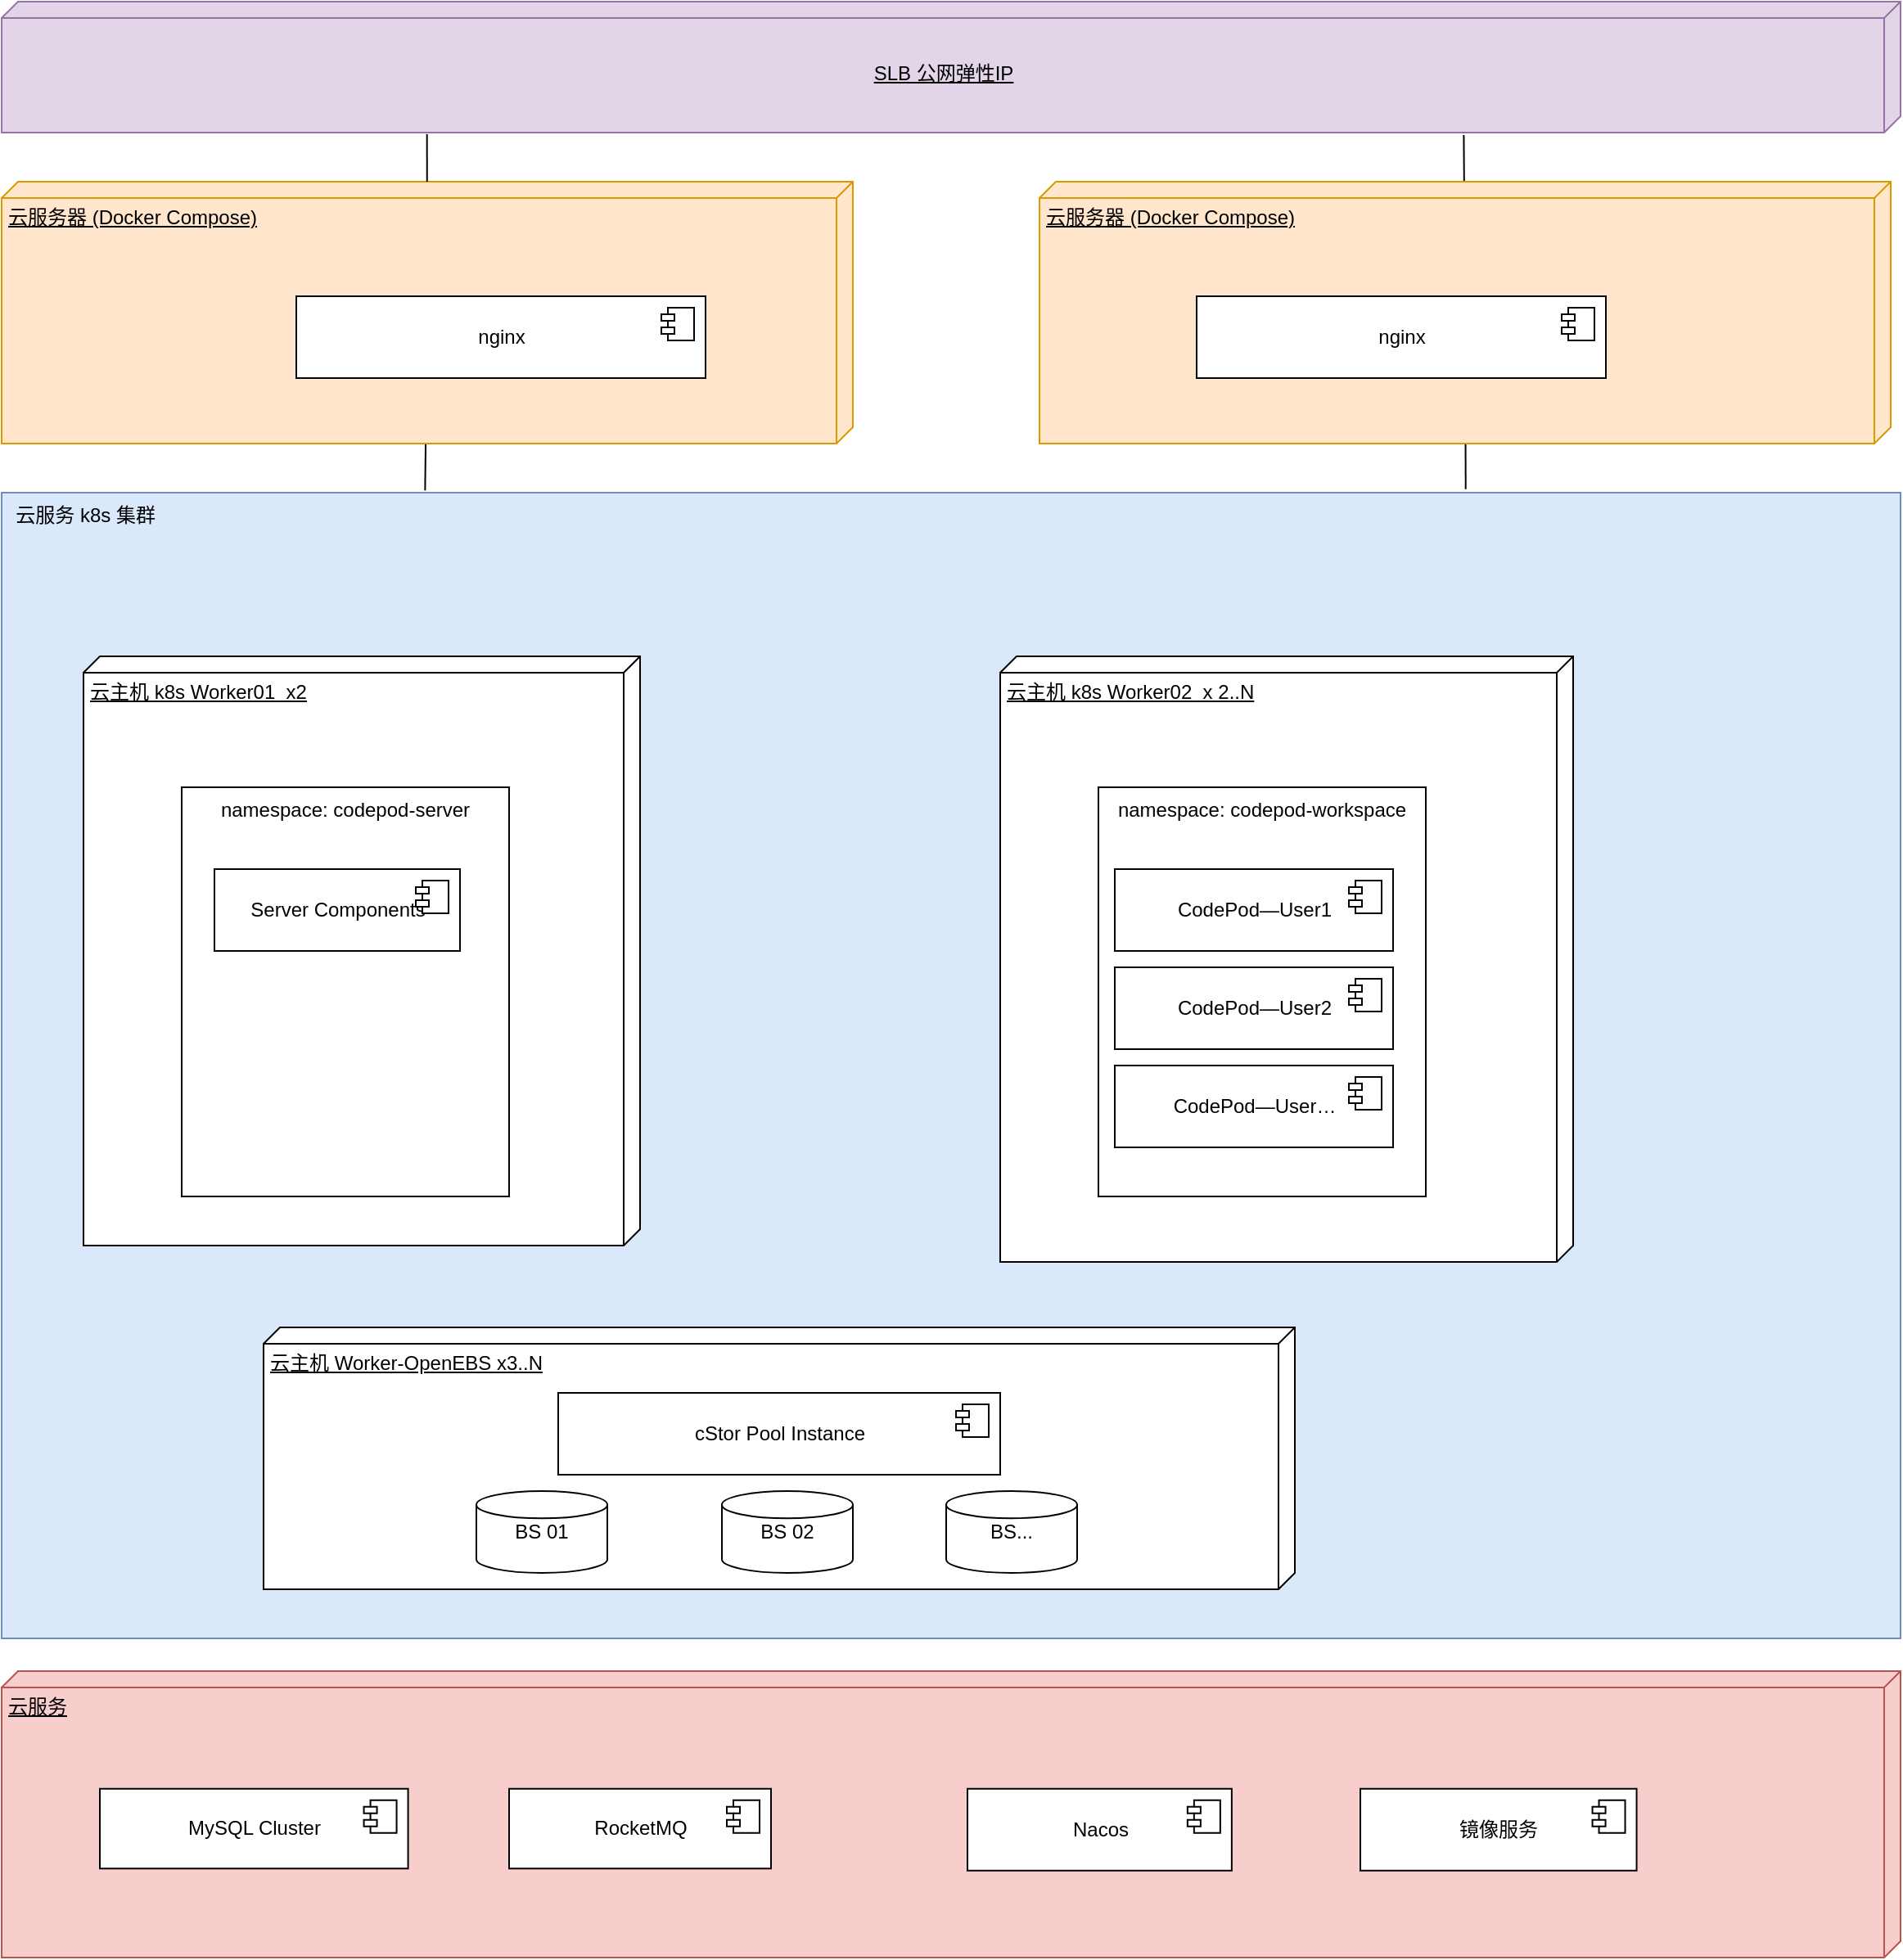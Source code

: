 <mxfile>
    <diagram name="上云环境" id="4wEGkpCf5vSi97ZC_cVU">
        <mxGraphModel dx="1278" dy="811" grid="1" gridSize="10" guides="1" tooltips="1" connect="1" arrows="1" fold="1" page="1" pageScale="1" pageWidth="827" pageHeight="1169" background="#ffffff" math="0" shadow="0">
            <root>
                <mxCell id="hqEQS-_Kgv2o5S0UOQAj-0"/>
                <mxCell id="hqEQS-_Kgv2o5S0UOQAj-1" parent="hqEQS-_Kgv2o5S0UOQAj-0"/>
                <mxCell id="an7b_glUlWhhbubgW0IX-4" style="edgeStyle=none;html=1;endArrow=none;endFill=0;" parent="hqEQS-_Kgv2o5S0UOQAj-1" edge="1">
                    <mxGeometry relative="1" as="geometry">
                        <mxPoint x="790" y="1070" as="sourcePoint"/>
                        <mxPoint x="790" y="1090" as="targetPoint"/>
                    </mxGeometry>
                </mxCell>
                <mxCell id="6lPIFS5kgiezeE-GSuGC-6" value="&amp;nbsp; 云服务 k8s 集群" style="rounded=0;whiteSpace=wrap;html=1;verticalAlign=top;align=left;fillColor=#dae8fc;strokeColor=#6c8ebf;" parent="hqEQS-_Kgv2o5S0UOQAj-1" vertex="1">
                    <mxGeometry x="210" y="390" width="1160" height="700" as="geometry"/>
                </mxCell>
                <mxCell id="an7b_glUlWhhbubgW0IX-2" style="edgeStyle=none;html=1;endArrow=none;endFill=0;entryX=0.223;entryY=-0.002;entryDx=0;entryDy=0;entryPerimeter=0;" parent="hqEQS-_Kgv2o5S0UOQAj-1" source="hqEQS-_Kgv2o5S0UOQAj-24" target="6lPIFS5kgiezeE-GSuGC-6" edge="1">
                    <mxGeometry relative="1" as="geometry"/>
                </mxCell>
                <mxCell id="hqEQS-_Kgv2o5S0UOQAj-24" value="云服务器 (Docker Compose)" style="verticalAlign=top;align=left;spacingTop=8;spacingLeft=2;spacingRight=12;shape=cube;size=10;direction=south;fontStyle=4;html=1;fillColor=#ffe6cc;strokeColor=#d79b00;" parent="hqEQS-_Kgv2o5S0UOQAj-1" vertex="1">
                    <mxGeometry x="210" y="200" width="520" height="160" as="geometry"/>
                </mxCell>
                <mxCell id="hqEQS-_Kgv2o5S0UOQAj-25" value="nginx" style="html=1;dropTarget=0;movable=1;resizable=1;rotatable=1;deletable=1;editable=1;connectable=1;" parent="hqEQS-_Kgv2o5S0UOQAj-1" vertex="1">
                    <mxGeometry x="390" y="270" width="250" height="50" as="geometry"/>
                </mxCell>
                <mxCell id="hqEQS-_Kgv2o5S0UOQAj-26" value="" style="shape=module;jettyWidth=8;jettyHeight=4;" parent="hqEQS-_Kgv2o5S0UOQAj-25" vertex="1">
                    <mxGeometry x="1" width="20" height="20" relative="1" as="geometry">
                        <mxPoint x="-27" y="7" as="offset"/>
                    </mxGeometry>
                </mxCell>
                <mxCell id="an7b_glUlWhhbubgW0IX-0" style="edgeStyle=none;html=1;endArrow=none;endFill=0;exitX=1.013;exitY=0.776;exitDx=0;exitDy=0;exitPerimeter=0;" parent="hqEQS-_Kgv2o5S0UOQAj-1" source="6lPIFS5kgiezeE-GSuGC-9" target="hqEQS-_Kgv2o5S0UOQAj-24" edge="1">
                    <mxGeometry relative="1" as="geometry"/>
                </mxCell>
                <mxCell id="an7b_glUlWhhbubgW0IX-1" style="edgeStyle=none;html=1;endArrow=none;endFill=0;exitX=1.019;exitY=0.23;exitDx=0;exitDy=0;exitPerimeter=0;" parent="hqEQS-_Kgv2o5S0UOQAj-1" source="6lPIFS5kgiezeE-GSuGC-9" target="6lPIFS5kgiezeE-GSuGC-12" edge="1">
                    <mxGeometry relative="1" as="geometry"/>
                </mxCell>
                <mxCell id="6lPIFS5kgiezeE-GSuGC-9" value="SLB 公网弹性IP" style="verticalAlign=middle;align=center;spacingTop=8;spacingLeft=2;spacingRight=12;shape=cube;size=10;direction=south;fontStyle=4;html=1;fillColor=#e1d5e7;strokeColor=#9673a6;" parent="hqEQS-_Kgv2o5S0UOQAj-1" vertex="1">
                    <mxGeometry x="210" y="90" width="1160" height="80" as="geometry"/>
                </mxCell>
                <mxCell id="an7b_glUlWhhbubgW0IX-3" style="edgeStyle=none;html=1;endArrow=none;endFill=0;entryX=0.771;entryY=-0.003;entryDx=0;entryDy=0;entryPerimeter=0;" parent="hqEQS-_Kgv2o5S0UOQAj-1" source="6lPIFS5kgiezeE-GSuGC-12" target="6lPIFS5kgiezeE-GSuGC-6" edge="1">
                    <mxGeometry relative="1" as="geometry"/>
                </mxCell>
                <mxCell id="6lPIFS5kgiezeE-GSuGC-12" value="云服务器 (Docker Compose)" style="verticalAlign=top;align=left;spacingTop=8;spacingLeft=2;spacingRight=12;shape=cube;size=10;direction=south;fontStyle=4;html=1;fillColor=#ffe6cc;strokeColor=#d79b00;" parent="hqEQS-_Kgv2o5S0UOQAj-1" vertex="1">
                    <mxGeometry x="844" y="200" width="520" height="160" as="geometry"/>
                </mxCell>
                <mxCell id="6lPIFS5kgiezeE-GSuGC-13" value="nginx" style="html=1;dropTarget=0;movable=1;resizable=1;rotatable=1;deletable=1;editable=1;connectable=1;" parent="hqEQS-_Kgv2o5S0UOQAj-1" vertex="1">
                    <mxGeometry x="940" y="270" width="250" height="50" as="geometry"/>
                </mxCell>
                <mxCell id="6lPIFS5kgiezeE-GSuGC-14" value="" style="shape=module;jettyWidth=8;jettyHeight=4;" parent="6lPIFS5kgiezeE-GSuGC-13" vertex="1">
                    <mxGeometry x="1" width="20" height="20" relative="1" as="geometry">
                        <mxPoint x="-27" y="7" as="offset"/>
                    </mxGeometry>
                </mxCell>
                <mxCell id="BVfmIiNZW9gHj_DABtv3-0" value="" style="group" parent="hqEQS-_Kgv2o5S0UOQAj-1" vertex="1" connectable="0">
                    <mxGeometry x="210" y="1110" width="1160" height="175" as="geometry"/>
                </mxCell>
                <mxCell id="hqEQS-_Kgv2o5S0UOQAj-29" value="云服务" style="verticalAlign=top;align=left;spacingTop=8;spacingLeft=2;spacingRight=12;shape=cube;size=10;direction=south;fontStyle=4;html=1;container=0;fillColor=#f8cecc;strokeColor=#b85450;" parent="BVfmIiNZW9gHj_DABtv3-0" vertex="1">
                    <mxGeometry width="1160" height="175" as="geometry"/>
                </mxCell>
                <mxCell id="hqEQS-_Kgv2o5S0UOQAj-32" value="RocketMQ" style="html=1;dropTarget=0;movable=1;resizable=1;rotatable=1;deletable=1;editable=1;connectable=1;" parent="BVfmIiNZW9gHj_DABtv3-0" vertex="1">
                    <mxGeometry x="310" y="71.88" width="160" height="48.75" as="geometry"/>
                </mxCell>
                <mxCell id="hqEQS-_Kgv2o5S0UOQAj-33" value="" style="shape=module;jettyWidth=8;jettyHeight=4;" parent="hqEQS-_Kgv2o5S0UOQAj-32" vertex="1">
                    <mxGeometry x="1" width="20" height="20" relative="1" as="geometry">
                        <mxPoint x="-27" y="7" as="offset"/>
                    </mxGeometry>
                </mxCell>
                <mxCell id="6lPIFS5kgiezeE-GSuGC-50" value="Nacos" style="html=1;dropTarget=0;movable=1;resizable=1;rotatable=1;deletable=1;editable=1;connectable=1;" parent="BVfmIiNZW9gHj_DABtv3-0" vertex="1">
                    <mxGeometry x="590.004" y="71.88" width="161.427" height="50" as="geometry"/>
                </mxCell>
                <mxCell id="6lPIFS5kgiezeE-GSuGC-51" value="" style="shape=module;jettyWidth=8;jettyHeight=4;" parent="6lPIFS5kgiezeE-GSuGC-50" vertex="1">
                    <mxGeometry x="1" width="20" height="20" relative="1" as="geometry">
                        <mxPoint x="-27" y="7" as="offset"/>
                    </mxGeometry>
                </mxCell>
                <mxCell id="HLIE1MNWEoVo07OFK5VP-1" value="镜像服务" style="html=1;dropTarget=0;movable=1;resizable=1;rotatable=1;deletable=1;editable=1;connectable=1;" parent="BVfmIiNZW9gHj_DABtv3-0" vertex="1">
                    <mxGeometry x="830.003" y="71.88" width="168.765" height="50" as="geometry"/>
                </mxCell>
                <mxCell id="HLIE1MNWEoVo07OFK5VP-2" value="" style="shape=module;jettyWidth=8;jettyHeight=4;" parent="HLIE1MNWEoVo07OFK5VP-1" vertex="1">
                    <mxGeometry x="1" width="20" height="20" relative="1" as="geometry">
                        <mxPoint x="-27" y="7" as="offset"/>
                    </mxGeometry>
                </mxCell>
                <mxCell id="hqEQS-_Kgv2o5S0UOQAj-30" value="MySQL Cluster" style="html=1;dropTarget=0;movable=1;resizable=1;rotatable=1;deletable=1;editable=1;connectable=1;" parent="BVfmIiNZW9gHj_DABtv3-0" vertex="1">
                    <mxGeometry x="60" y="71.88" width="188.28" height="48.75" as="geometry"/>
                </mxCell>
                <mxCell id="hqEQS-_Kgv2o5S0UOQAj-31" value="" style="shape=module;jettyWidth=8;jettyHeight=4;" parent="hqEQS-_Kgv2o5S0UOQAj-30" vertex="1">
                    <mxGeometry x="1" width="20" height="20" relative="1" as="geometry">
                        <mxPoint x="-27" y="7" as="offset"/>
                    </mxGeometry>
                </mxCell>
                <mxCell id="6lPIFS5kgiezeE-GSuGC-38" value="Server Components" style="html=1;dropTarget=0;movable=1;resizable=1;rotatable=1;deletable=1;editable=1;connectable=1;" parent="hqEQS-_Kgv2o5S0UOQAj-1" vertex="1">
                    <mxGeometry x="867" y="600" width="150" height="50" as="geometry"/>
                </mxCell>
                <mxCell id="6lPIFS5kgiezeE-GSuGC-39" value="" style="shape=module;jettyWidth=8;jettyHeight=4;" parent="6lPIFS5kgiezeE-GSuGC-38" vertex="1">
                    <mxGeometry x="1" width="20" height="20" relative="1" as="geometry">
                        <mxPoint x="-27" y="7" as="offset"/>
                    </mxGeometry>
                </mxCell>
                <mxCell id="hqEQS-_Kgv2o5S0UOQAj-3" value="云主机 k8s Worker01&amp;nbsp; x2" style="verticalAlign=top;align=left;spacingTop=8;spacingLeft=2;spacingRight=12;shape=cube;size=10;direction=south;fontStyle=4;html=1;" parent="hqEQS-_Kgv2o5S0UOQAj-1" vertex="1">
                    <mxGeometry x="260" y="490" width="340" height="360" as="geometry"/>
                </mxCell>
                <mxCell id="6lPIFS5kgiezeE-GSuGC-8" value="" style="group" parent="hqEQS-_Kgv2o5S0UOQAj-1" vertex="1" connectable="0">
                    <mxGeometry x="320" y="570" width="200" height="250" as="geometry"/>
                </mxCell>
                <mxCell id="hqEQS-_Kgv2o5S0UOQAj-4" value="namespace: codepod-server" style="rounded=0;whiteSpace=wrap;html=1;verticalAlign=top;" parent="6lPIFS5kgiezeE-GSuGC-8" vertex="1">
                    <mxGeometry width="200" height="250" as="geometry"/>
                </mxCell>
                <mxCell id="hqEQS-_Kgv2o5S0UOQAj-5" value="Server Components" style="html=1;dropTarget=0;movable=1;resizable=1;rotatable=1;deletable=1;editable=1;connectable=1;" parent="6lPIFS5kgiezeE-GSuGC-8" vertex="1">
                    <mxGeometry x="20" y="50" width="150" height="50" as="geometry"/>
                </mxCell>
                <mxCell id="hqEQS-_Kgv2o5S0UOQAj-6" value="" style="shape=module;jettyWidth=8;jettyHeight=4;" parent="hqEQS-_Kgv2o5S0UOQAj-5" vertex="1">
                    <mxGeometry x="1" width="20" height="20" relative="1" as="geometry">
                        <mxPoint x="-27" y="7" as="offset"/>
                    </mxGeometry>
                </mxCell>
                <mxCell id="ci92_qsQ4H4lK6KoNdcZ-2" value="云主机 k8s Worker02&amp;nbsp; x 2..N" style="verticalAlign=top;align=left;spacingTop=8;spacingLeft=2;spacingRight=12;shape=cube;size=10;direction=south;fontStyle=4;html=1;" vertex="1" parent="hqEQS-_Kgv2o5S0UOQAj-1">
                    <mxGeometry x="820" y="490" width="350" height="370" as="geometry"/>
                </mxCell>
                <mxCell id="ci92_qsQ4H4lK6KoNdcZ-7" value="" style="group" vertex="1" connectable="0" parent="hqEQS-_Kgv2o5S0UOQAj-1">
                    <mxGeometry x="880" y="570" width="200" height="250" as="geometry"/>
                </mxCell>
                <mxCell id="ci92_qsQ4H4lK6KoNdcZ-8" value="namespace: codepod-workspace" style="rounded=0;whiteSpace=wrap;html=1;verticalAlign=top;" vertex="1" parent="ci92_qsQ4H4lK6KoNdcZ-7">
                    <mxGeometry width="200" height="250" as="geometry"/>
                </mxCell>
                <mxCell id="ci92_qsQ4H4lK6KoNdcZ-9" value="CodePod—User1" style="html=1;dropTarget=0;movable=1;resizable=1;rotatable=1;deletable=1;editable=1;connectable=1;" vertex="1" parent="ci92_qsQ4H4lK6KoNdcZ-7">
                    <mxGeometry x="10" y="50" width="170" height="50" as="geometry"/>
                </mxCell>
                <mxCell id="ci92_qsQ4H4lK6KoNdcZ-10" value="" style="shape=module;jettyWidth=8;jettyHeight=4;" vertex="1" parent="ci92_qsQ4H4lK6KoNdcZ-9">
                    <mxGeometry x="1" width="20" height="20" relative="1" as="geometry">
                        <mxPoint x="-27" y="7" as="offset"/>
                    </mxGeometry>
                </mxCell>
                <mxCell id="ci92_qsQ4H4lK6KoNdcZ-11" value="CodePod—User2" style="html=1;dropTarget=0;movable=1;resizable=1;rotatable=1;deletable=1;editable=1;connectable=1;" vertex="1" parent="ci92_qsQ4H4lK6KoNdcZ-7">
                    <mxGeometry x="10" y="110" width="170" height="50" as="geometry"/>
                </mxCell>
                <mxCell id="ci92_qsQ4H4lK6KoNdcZ-12" value="" style="shape=module;jettyWidth=8;jettyHeight=4;" vertex="1" parent="ci92_qsQ4H4lK6KoNdcZ-11">
                    <mxGeometry x="1" width="20" height="20" relative="1" as="geometry">
                        <mxPoint x="-27" y="7" as="offset"/>
                    </mxGeometry>
                </mxCell>
                <mxCell id="ci92_qsQ4H4lK6KoNdcZ-13" value="CodePod—User…" style="html=1;dropTarget=0;movable=1;resizable=1;rotatable=1;deletable=1;editable=1;connectable=1;" vertex="1" parent="ci92_qsQ4H4lK6KoNdcZ-7">
                    <mxGeometry x="10" y="170" width="170" height="50" as="geometry"/>
                </mxCell>
                <mxCell id="ci92_qsQ4H4lK6KoNdcZ-14" value="" style="shape=module;jettyWidth=8;jettyHeight=4;" vertex="1" parent="ci92_qsQ4H4lK6KoNdcZ-13">
                    <mxGeometry x="1" width="20" height="20" relative="1" as="geometry">
                        <mxPoint x="-27" y="7" as="offset"/>
                    </mxGeometry>
                </mxCell>
                <mxCell id="ci92_qsQ4H4lK6KoNdcZ-17" value="云主机 Worker-OpenEBS x3..N" style="verticalAlign=top;align=left;spacingTop=8;spacingLeft=2;spacingRight=12;shape=cube;size=10;direction=south;fontStyle=4;html=1;" vertex="1" parent="hqEQS-_Kgv2o5S0UOQAj-1">
                    <mxGeometry x="370" y="900" width="630" height="160" as="geometry"/>
                </mxCell>
                <mxCell id="ci92_qsQ4H4lK6KoNdcZ-20" value="cStor Pool Instance" style="html=1;dropTarget=0;" vertex="1" parent="hqEQS-_Kgv2o5S0UOQAj-1">
                    <mxGeometry x="550" y="940" width="270" height="50" as="geometry"/>
                </mxCell>
                <mxCell id="ci92_qsQ4H4lK6KoNdcZ-21" value="" style="shape=module;jettyWidth=8;jettyHeight=4;" vertex="1" parent="ci92_qsQ4H4lK6KoNdcZ-20">
                    <mxGeometry x="1" width="20" height="20" relative="1" as="geometry">
                        <mxPoint x="-27" y="7" as="offset"/>
                    </mxGeometry>
                </mxCell>
                <mxCell id="ci92_qsQ4H4lK6KoNdcZ-31" value="BS 01" style="strokeWidth=1;html=1;shape=mxgraph.flowchart.database;whiteSpace=wrap;verticalAlign=middle;" vertex="1" parent="hqEQS-_Kgv2o5S0UOQAj-1">
                    <mxGeometry x="500" y="1000" width="80" height="50" as="geometry"/>
                </mxCell>
                <mxCell id="i6OJAfJe5K7VcDxbokq9-0" value="BS 02" style="strokeWidth=1;html=1;shape=mxgraph.flowchart.database;whiteSpace=wrap;verticalAlign=middle;" vertex="1" parent="hqEQS-_Kgv2o5S0UOQAj-1">
                    <mxGeometry x="650" y="1000" width="80" height="50" as="geometry"/>
                </mxCell>
                <mxCell id="i6OJAfJe5K7VcDxbokq9-1" value="BS..." style="strokeWidth=1;html=1;shape=mxgraph.flowchart.database;whiteSpace=wrap;verticalAlign=middle;" vertex="1" parent="hqEQS-_Kgv2o5S0UOQAj-1">
                    <mxGeometry x="787" y="1000" width="80" height="50" as="geometry"/>
                </mxCell>
            </root>
        </mxGraphModel>
    </diagram>
    <diagram id="rctp01AAbrQpIfx5ytfz" name="私有化环境">
        <mxGraphModel dx="1551" dy="984" grid="1" gridSize="10" guides="1" tooltips="1" connect="1" arrows="1" fold="1" page="1" pageScale="1" pageWidth="827" pageHeight="1169" background="#ffffff" math="0" shadow="0">
            <root>
                <mxCell id="0"/>
                <mxCell id="1" parent="0"/>
                <mxCell id="EFqK1OsE1tqi-KJnkShq-35" value="K8S 集群" style="rounded=0;whiteSpace=wrap;html=1;verticalAlign=top;align=left;fontSize=15;fillColor=#dae8fc;strokeColor=#6c8ebf;dashed=1;" parent="1" vertex="1">
                    <mxGeometry x="180" y="480" width="1280" height="650" as="geometry"/>
                </mxCell>
                <mxCell id="EFqK1OsE1tqi-KJnkShq-27" style="edgeStyle=none;html=1;fontColor=none;endArrow=none;endFill=0;" parent="1" source="vAbi1HSufWRckFC2J_ei-5" target="vAbi1HSufWRckFC2J_ei-6" edge="1">
                    <mxGeometry relative="1" as="geometry"/>
                </mxCell>
                <mxCell id="vAbi1HSufWRckFC2J_ei-5" value="企业网设备（内网DNS）" style="verticalAlign=middle;align=center;spacingTop=8;spacingLeft=2;spacingRight=12;shape=cube;size=10;direction=south;fontStyle=4;html=1;fillColor=#e1d5e7;strokeColor=#9673a6;" parent="1" vertex="1">
                    <mxGeometry x="492.5" y="110" width="485" height="80" as="geometry"/>
                </mxCell>
                <mxCell id="EFqK1OsE1tqi-KJnkShq-18" style="edgeStyle=none;html=1;fontColor=none;endArrow=none;endFill=0;" parent="1" source="vAbi1HSufWRckFC2J_ei-6" target="vAbi1HSufWRckFC2J_ei-9" edge="1">
                    <mxGeometry relative="1" as="geometry"/>
                </mxCell>
                <mxCell id="vAbi1HSufWRckFC2J_ei-82" value="" style="group" parent="1" vertex="1" connectable="0">
                    <mxGeometry x="1130" y="240" width="290" height="190" as="geometry"/>
                </mxCell>
                <mxCell id="vAbi1HSufWRckFC2J_ei-54" value="虚拟机&amp;nbsp; x3" style="verticalAlign=top;align=left;spacingTop=8;spacingLeft=2;spacingRight=12;shape=cube;size=10;direction=south;fontStyle=4;html=1;container=0;" parent="vAbi1HSufWRckFC2J_ei-82" vertex="1">
                    <mxGeometry width="290.0" height="190.0" as="geometry"/>
                </mxCell>
                <mxCell id="vAbi1HSufWRckFC2J_ei-26" value="Nacos" style="html=1;dropTarget=0;movable=1;resizable=1;rotatable=1;deletable=1;editable=1;connectable=1;" parent="vAbi1HSufWRckFC2J_ei-82" vertex="1">
                    <mxGeometry x="21.481" y="65.143" width="96.667" height="43.429" as="geometry"/>
                </mxCell>
                <mxCell id="vAbi1HSufWRckFC2J_ei-27" value="" style="shape=module;jettyWidth=8;jettyHeight=4;" parent="vAbi1HSufWRckFC2J_ei-26" vertex="1">
                    <mxGeometry x="1" width="20" height="20" relative="1" as="geometry">
                        <mxPoint x="-27" y="7" as="offset"/>
                    </mxGeometry>
                </mxCell>
                <mxCell id="vAbi1HSufWRckFC2J_ei-55" value="Nacos" style="html=1;dropTarget=0;movable=1;resizable=1;rotatable=1;deletable=1;editable=1;connectable=1;" parent="vAbi1HSufWRckFC2J_ei-82" vertex="1">
                    <mxGeometry x="161.111" y="65.143" width="96.667" height="43.429" as="geometry"/>
                </mxCell>
                <mxCell id="vAbi1HSufWRckFC2J_ei-56" value="" style="shape=module;jettyWidth=8;jettyHeight=4;" parent="vAbi1HSufWRckFC2J_ei-55" vertex="1">
                    <mxGeometry x="1" width="20" height="20" relative="1" as="geometry">
                        <mxPoint x="-27" y="7" as="offset"/>
                    </mxGeometry>
                </mxCell>
                <mxCell id="vAbi1HSufWRckFC2J_ei-61" style="edgeStyle=none;html=1;endArrow=none;endFill=0;" parent="vAbi1HSufWRckFC2J_ei-82" source="vAbi1HSufWRckFC2J_ei-26" target="vAbi1HSufWRckFC2J_ei-55" edge="1">
                    <mxGeometry relative="1" as="geometry"/>
                </mxCell>
                <mxCell id="vAbi1HSufWRckFC2J_ei-57" value="Nacos" style="html=1;dropTarget=0;movable=1;resizable=1;rotatable=1;deletable=1;editable=1;connectable=1;" parent="vAbi1HSufWRckFC2J_ei-82" vertex="1">
                    <mxGeometry x="85.926" y="132.327" width="96.667" height="41.387" as="geometry"/>
                </mxCell>
                <mxCell id="vAbi1HSufWRckFC2J_ei-58" value="" style="shape=module;jettyWidth=8;jettyHeight=4;" parent="vAbi1HSufWRckFC2J_ei-57" vertex="1">
                    <mxGeometry x="1" width="20" height="20" relative="1" as="geometry">
                        <mxPoint x="-27" y="7" as="offset"/>
                    </mxGeometry>
                </mxCell>
                <mxCell id="vAbi1HSufWRckFC2J_ei-59" style="edgeStyle=none;html=1;endArrow=none;endFill=0;" parent="vAbi1HSufWRckFC2J_ei-82" source="vAbi1HSufWRckFC2J_ei-26" target="vAbi1HSufWRckFC2J_ei-57" edge="1">
                    <mxGeometry relative="1" as="geometry"/>
                </mxCell>
                <mxCell id="vAbi1HSufWRckFC2J_ei-60" style="edgeStyle=none;html=1;endArrow=none;endFill=0;" parent="vAbi1HSufWRckFC2J_ei-82" source="vAbi1HSufWRckFC2J_ei-55" target="vAbi1HSufWRckFC2J_ei-57" edge="1">
                    <mxGeometry relative="1" as="geometry"/>
                </mxCell>
                <mxCell id="EFqK1OsE1tqi-KJnkShq-39" value="keepalived" style="html=1;dropTarget=0;movable=1;resizable=1;rotatable=1;deletable=1;editable=1;connectable=1;" parent="vAbi1HSufWRckFC2J_ei-82" vertex="1">
                    <mxGeometry x="85.926" y="21.714" width="128.889" height="32.571" as="geometry"/>
                </mxCell>
                <mxCell id="EFqK1OsE1tqi-KJnkShq-40" value="" style="shape=module;jettyWidth=8;jettyHeight=4;" parent="EFqK1OsE1tqi-KJnkShq-39" vertex="1">
                    <mxGeometry x="1" width="20" height="20" relative="1" as="geometry">
                        <mxPoint x="-27" y="7" as="offset"/>
                    </mxGeometry>
                </mxCell>
                <mxCell id="vAbi1HSufWRckFC2J_ei-83" value="" style="group" parent="1" vertex="1" connectable="0">
                    <mxGeometry x="1080" y="1190" width="270" height="175" as="geometry"/>
                </mxCell>
                <mxCell id="vAbi1HSufWRckFC2J_ei-49" value="虚拟机&amp;nbsp; x2" style="verticalAlign=top;align=left;spacingTop=8;spacingLeft=2;spacingRight=12;shape=cube;size=10;direction=south;fontStyle=4;html=1;container=0;" parent="vAbi1HSufWRckFC2J_ei-83" vertex="1">
                    <mxGeometry width="270" height="175" as="geometry"/>
                </mxCell>
                <mxCell id="vAbi1HSufWRckFC2J_ei-24" value="RocketMQ NameSvr" style="html=1;dropTarget=0;movable=1;resizable=1;rotatable=1;deletable=1;editable=1;connectable=1;" parent="vAbi1HSufWRckFC2J_ei-83" vertex="1">
                    <mxGeometry x="40" y="50" width="180" height="38.12" as="geometry"/>
                </mxCell>
                <mxCell id="vAbi1HSufWRckFC2J_ei-25" value="" style="shape=module;jettyWidth=8;jettyHeight=4;" parent="vAbi1HSufWRckFC2J_ei-24" vertex="1">
                    <mxGeometry x="1" width="20" height="20" relative="1" as="geometry">
                        <mxPoint x="-27" y="7" as="offset"/>
                    </mxGeometry>
                </mxCell>
                <mxCell id="vAbi1HSufWRckFC2J_ei-50" value="RocketMQ Broker" style="html=1;dropTarget=0;movable=1;resizable=1;rotatable=1;deletable=1;editable=1;connectable=1;" parent="vAbi1HSufWRckFC2J_ei-83" vertex="1">
                    <mxGeometry x="40" y="100" width="180" height="38.12" as="geometry"/>
                </mxCell>
                <mxCell id="vAbi1HSufWRckFC2J_ei-51" value="" style="shape=module;jettyWidth=8;jettyHeight=4;" parent="vAbi1HSufWRckFC2J_ei-50" vertex="1">
                    <mxGeometry x="1" width="20" height="20" relative="1" as="geometry">
                        <mxPoint x="-27" y="7" as="offset"/>
                    </mxGeometry>
                </mxCell>
                <mxCell id="vAbi1HSufWRckFC2J_ei-53" value="2m2s" style="text;html=1;align=center;verticalAlign=middle;resizable=0;points=[];autosize=1;strokeColor=none;fillColor=none;" parent="vAbi1HSufWRckFC2J_ei-83" vertex="1">
                    <mxGeometry x="100" y="145" width="50" height="30" as="geometry"/>
                </mxCell>
                <mxCell id="EFqK1OsE1tqi-KJnkShq-11" value="" style="group" parent="1" vertex="1" connectable="0">
                    <mxGeometry x="605" y="510" width="270" height="340" as="geometry"/>
                </mxCell>
                <mxCell id="vAbi1HSufWRckFC2J_ei-33" value="虚拟机 Worker x N" style="verticalAlign=top;align=left;spacingTop=8;spacingLeft=2;spacingRight=12;shape=cube;size=10;direction=south;fontStyle=4;html=1;" parent="EFqK1OsE1tqi-KJnkShq-11" vertex="1">
                    <mxGeometry width="270" height="340" as="geometry"/>
                </mxCell>
                <mxCell id="vAbi1HSufWRckFC2J_ei-38" value="" style="group" parent="EFqK1OsE1tqi-KJnkShq-11" vertex="1" connectable="0">
                    <mxGeometry x="30" y="60" width="200" height="250" as="geometry"/>
                </mxCell>
                <mxCell id="vAbi1HSufWRckFC2J_ei-39" value="namespace: codepod-workspace" style="rounded=0;whiteSpace=wrap;html=1;verticalAlign=top;" parent="vAbi1HSufWRckFC2J_ei-38" vertex="1">
                    <mxGeometry width="200" height="250" as="geometry"/>
                </mxCell>
                <mxCell id="vAbi1HSufWRckFC2J_ei-40" value="CodePod—User1" style="html=1;dropTarget=0;movable=1;resizable=1;rotatable=1;deletable=1;editable=1;connectable=1;" parent="vAbi1HSufWRckFC2J_ei-38" vertex="1">
                    <mxGeometry x="10" y="50" width="170" height="50" as="geometry"/>
                </mxCell>
                <mxCell id="vAbi1HSufWRckFC2J_ei-41" value="" style="shape=module;jettyWidth=8;jettyHeight=4;" parent="vAbi1HSufWRckFC2J_ei-40" vertex="1">
                    <mxGeometry x="1" width="20" height="20" relative="1" as="geometry">
                        <mxPoint x="-27" y="7" as="offset"/>
                    </mxGeometry>
                </mxCell>
                <mxCell id="vAbi1HSufWRckFC2J_ei-42" value="CodePod—User2" style="html=1;dropTarget=0;movable=1;resizable=1;rotatable=1;deletable=1;editable=1;connectable=1;" parent="vAbi1HSufWRckFC2J_ei-38" vertex="1">
                    <mxGeometry x="10" y="110" width="170" height="50" as="geometry"/>
                </mxCell>
                <mxCell id="vAbi1HSufWRckFC2J_ei-43" value="" style="shape=module;jettyWidth=8;jettyHeight=4;" parent="vAbi1HSufWRckFC2J_ei-42" vertex="1">
                    <mxGeometry x="1" width="20" height="20" relative="1" as="geometry">
                        <mxPoint x="-27" y="7" as="offset"/>
                    </mxGeometry>
                </mxCell>
                <mxCell id="vAbi1HSufWRckFC2J_ei-44" value="CodePod—User…" style="html=1;dropTarget=0;movable=1;resizable=1;rotatable=1;deletable=1;editable=1;connectable=1;" parent="vAbi1HSufWRckFC2J_ei-38" vertex="1">
                    <mxGeometry x="10" y="170" width="170" height="50" as="geometry"/>
                </mxCell>
                <mxCell id="vAbi1HSufWRckFC2J_ei-45" value="" style="shape=module;jettyWidth=8;jettyHeight=4;" parent="vAbi1HSufWRckFC2J_ei-44" vertex="1">
                    <mxGeometry x="1" width="20" height="20" relative="1" as="geometry">
                        <mxPoint x="-27" y="7" as="offset"/>
                    </mxGeometry>
                </mxCell>
                <mxCell id="EFqK1OsE1tqi-KJnkShq-17" style="edgeStyle=none;html=1;fontColor=none;endArrow=none;endFill=0;" parent="1" source="vAbi1HSufWRckFC2J_ei-78" target="vAbi1HSufWRckFC2J_ei-6" edge="1">
                    <mxGeometry relative="1" as="geometry">
                        <mxPoint x="385.556" y="510" as="sourcePoint"/>
                    </mxGeometry>
                </mxCell>
                <mxCell id="EFqK1OsE1tqi-KJnkShq-19" style="edgeStyle=none;html=1;fontColor=none;endArrow=none;endFill=0;" parent="1" source="vAbi1HSufWRckFC2J_ei-54" target="vAbi1HSufWRckFC2J_ei-6" edge="1">
                    <mxGeometry relative="1" as="geometry"/>
                </mxCell>
                <mxCell id="EFqK1OsE1tqi-KJnkShq-20" style="edgeStyle=none;html=1;fontColor=none;endArrow=none;endFill=0;" parent="1" source="vAbi1HSufWRckFC2J_ei-33" target="vAbi1HSufWRckFC2J_ei-6" edge="1">
                    <mxGeometry relative="1" as="geometry"/>
                </mxCell>
                <mxCell id="EFqK1OsE1tqi-KJnkShq-22" style="edgeStyle=none;html=1;fontColor=none;endArrow=none;endFill=0;" parent="1" source="vAbi1HSufWRckFC2J_ei-9" target="vAbi1HSufWRckFC2J_ei-54" edge="1">
                    <mxGeometry relative="1" as="geometry"/>
                </mxCell>
                <mxCell id="EFqK1OsE1tqi-KJnkShq-23" value="" style="group" parent="1" vertex="1" connectable="0">
                    <mxGeometry x="720" y="1190" width="270" height="175" as="geometry"/>
                </mxCell>
                <mxCell id="vAbi1HSufWRckFC2J_ei-23" value="虚拟机&amp;nbsp; x2" style="verticalAlign=top;align=left;spacingTop=8;spacingLeft=2;spacingRight=12;shape=cube;size=10;direction=south;fontStyle=4;html=1;container=0;" parent="EFqK1OsE1tqi-KJnkShq-23" vertex="1">
                    <mxGeometry width="270" height="175" as="geometry"/>
                </mxCell>
                <mxCell id="vAbi1HSufWRckFC2J_ei-30" value="MySQL Master" style="html=1;dropTarget=0;movable=1;resizable=1;rotatable=1;deletable=1;editable=1;connectable=1;" parent="EFqK1OsE1tqi-KJnkShq-23" vertex="1">
                    <mxGeometry x="65" y="60" width="140" height="48.12" as="geometry"/>
                </mxCell>
                <mxCell id="vAbi1HSufWRckFC2J_ei-31" value="" style="shape=module;jettyWidth=8;jettyHeight=4;" parent="vAbi1HSufWRckFC2J_ei-30" vertex="1">
                    <mxGeometry x="1" width="20" height="20" relative="1" as="geometry">
                        <mxPoint x="-27" y="7" as="offset"/>
                    </mxGeometry>
                </mxCell>
                <mxCell id="vAbi1HSufWRckFC2J_ei-46" value="MySQL Slave" style="html=1;dropTarget=0;movable=1;resizable=1;rotatable=1;deletable=1;editable=1;connectable=1;" parent="EFqK1OsE1tqi-KJnkShq-23" vertex="1">
                    <mxGeometry x="65" y="120" width="140" height="48.12" as="geometry"/>
                </mxCell>
                <mxCell id="vAbi1HSufWRckFC2J_ei-47" value="" style="shape=module;jettyWidth=8;jettyHeight=4;" parent="vAbi1HSufWRckFC2J_ei-46" vertex="1">
                    <mxGeometry x="1" width="20" height="20" relative="1" as="geometry">
                        <mxPoint x="-27" y="7" as="offset"/>
                    </mxGeometry>
                </mxCell>
                <mxCell id="vAbi1HSufWRckFC2J_ei-48" style="edgeStyle=none;html=1;endArrow=none;endFill=0;" parent="EFqK1OsE1tqi-KJnkShq-23" source="vAbi1HSufWRckFC2J_ei-30" target="vAbi1HSufWRckFC2J_ei-46" edge="1">
                    <mxGeometry relative="1" as="geometry"/>
                </mxCell>
                <mxCell id="EFqK1OsE1tqi-KJnkShq-62" value="keepalived" style="html=1;dropTarget=0;movable=1;resizable=1;rotatable=1;deletable=1;editable=1;connectable=1;" parent="EFqK1OsE1tqi-KJnkShq-23" vertex="1">
                    <mxGeometry x="75" y="20" width="120" height="30" as="geometry"/>
                </mxCell>
                <mxCell id="EFqK1OsE1tqi-KJnkShq-63" value="" style="shape=module;jettyWidth=8;jettyHeight=4;" parent="EFqK1OsE1tqi-KJnkShq-62" vertex="1">
                    <mxGeometry x="1" width="20" height="20" relative="1" as="geometry">
                        <mxPoint x="-27" y="7" as="offset"/>
                    </mxGeometry>
                </mxCell>
                <mxCell id="vAbi1HSufWRckFC2J_ei-78" value="虚拟机&amp;nbsp; Master x3" style="verticalAlign=top;align=left;spacingTop=8;spacingLeft=2;spacingRight=12;shape=cube;size=10;direction=south;fontStyle=4;html=1;" parent="1" vertex="1">
                    <mxGeometry x="270" y="510" width="210" height="80" as="geometry"/>
                </mxCell>
                <mxCell id="EFqK1OsE1tqi-KJnkShq-34" value="" style="group" parent="1" vertex="1" connectable="0">
                    <mxGeometry x="300" y="1190" width="320" height="175" as="geometry"/>
                </mxCell>
                <mxCell id="vAbi1HSufWRckFC2J_ei-62" value="虚拟机&amp;nbsp; x2" style="verticalAlign=top;align=left;spacingTop=8;spacingLeft=2;spacingRight=12;shape=cube;size=10;direction=south;fontStyle=4;html=1;container=0;" parent="EFqK1OsE1tqi-KJnkShq-34" vertex="1">
                    <mxGeometry width="320" height="175" as="geometry"/>
                </mxCell>
                <mxCell id="vAbi1HSufWRckFC2J_ei-28" value="NFS&amp;nbsp; Master" style="html=1;dropTarget=0;movable=1;resizable=1;rotatable=1;deletable=1;editable=1;connectable=1;" parent="EFqK1OsE1tqi-KJnkShq-34" vertex="1">
                    <mxGeometry x="30" y="100" width="115" height="50" as="geometry"/>
                </mxCell>
                <mxCell id="vAbi1HSufWRckFC2J_ei-29" value="" style="shape=module;jettyWidth=8;jettyHeight=4;" parent="vAbi1HSufWRckFC2J_ei-28" vertex="1">
                    <mxGeometry x="1" width="20" height="20" relative="1" as="geometry">
                        <mxPoint x="-27" y="7" as="offset"/>
                    </mxGeometry>
                </mxCell>
                <mxCell id="EFqK1OsE1tqi-KJnkShq-33" style="edgeStyle=none;html=1;fontColor=none;endArrow=none;endFill=0;" parent="EFqK1OsE1tqi-KJnkShq-34" source="vAbi1HSufWRckFC2J_ei-28" target="2" edge="1">
                    <mxGeometry relative="1" as="geometry">
                        <mxPoint x="180" y="125" as="targetPoint"/>
                    </mxGeometry>
                </mxCell>
                <mxCell id="EFqK1OsE1tqi-KJnkShq-31" value="keepalived" style="html=1;dropTarget=0;movable=1;resizable=1;rotatable=1;deletable=1;editable=1;connectable=1;" parent="EFqK1OsE1tqi-KJnkShq-34" vertex="1">
                    <mxGeometry x="100" y="30" width="120" height="40" as="geometry"/>
                </mxCell>
                <mxCell id="EFqK1OsE1tqi-KJnkShq-32" value="" style="shape=module;jettyWidth=8;jettyHeight=4;" parent="EFqK1OsE1tqi-KJnkShq-31" vertex="1">
                    <mxGeometry x="1" width="20" height="20" relative="1" as="geometry">
                        <mxPoint x="-27" y="7" as="offset"/>
                    </mxGeometry>
                </mxCell>
                <mxCell id="2" value="NFS&amp;nbsp; Slave" style="html=1;dropTarget=0;movable=1;resizable=1;rotatable=1;deletable=1;editable=1;connectable=1;" parent="EFqK1OsE1tqi-KJnkShq-34" vertex="1">
                    <mxGeometry x="180" y="100" width="115" height="50" as="geometry"/>
                </mxCell>
                <mxCell id="3" value="" style="shape=module;jettyWidth=8;jettyHeight=4;" parent="2" vertex="1">
                    <mxGeometry x="1" width="20" height="20" relative="1" as="geometry">
                        <mxPoint x="-27" y="7" as="offset"/>
                    </mxGeometry>
                </mxCell>
                <mxCell id="EFqK1OsE1tqi-KJnkShq-36" value="" style="group" parent="1" vertex="1" connectable="0">
                    <mxGeometry x="1030" y="510" width="290" height="340" as="geometry"/>
                </mxCell>
                <mxCell id="vAbi1HSufWRckFC2J_ei-9" value="虚拟机 Worker x2" style="verticalAlign=top;align=left;spacingTop=8;spacingLeft=2;spacingRight=12;shape=cube;size=10;direction=south;fontStyle=4;html=1;" parent="EFqK1OsE1tqi-KJnkShq-36" vertex="1">
                    <mxGeometry width="290" height="340" as="geometry"/>
                </mxCell>
                <mxCell id="vAbi1HSufWRckFC2J_ei-19" value="namespace: codepod-server" style="rounded=0;whiteSpace=wrap;html=1;verticalAlign=top;" parent="EFqK1OsE1tqi-KJnkShq-36" vertex="1">
                    <mxGeometry x="20" y="80" width="240" height="170" as="geometry"/>
                </mxCell>
                <mxCell id="vAbi1HSufWRckFC2J_ei-20" value="Server Components" style="html=1;dropTarget=0;movable=1;resizable=1;rotatable=1;deletable=1;editable=1;connectable=1;fontSize=15;" parent="EFqK1OsE1tqi-KJnkShq-36" vertex="1">
                    <mxGeometry x="50" y="130" width="180" height="50" as="geometry"/>
                </mxCell>
                <mxCell id="vAbi1HSufWRckFC2J_ei-21" value="" style="shape=module;jettyWidth=8;jettyHeight=4;" parent="vAbi1HSufWRckFC2J_ei-20" vertex="1">
                    <mxGeometry x="1" width="20" height="20" relative="1" as="geometry">
                        <mxPoint x="-27" y="7" as="offset"/>
                    </mxGeometry>
                </mxCell>
                <mxCell id="EFqK1OsE1tqi-KJnkShq-42" value="虚拟机 Worker x 2" style="verticalAlign=top;align=left;spacingTop=8;spacingLeft=2;spacingRight=12;shape=cube;size=10;direction=south;fontStyle=4;html=1;" parent="1" vertex="1">
                    <mxGeometry x="215" y="660" width="305" height="200" as="geometry"/>
                </mxCell>
                <mxCell id="EFqK1OsE1tqi-KJnkShq-51" value="Harbor" style="html=1;dropTarget=0;movable=1;resizable=1;rotatable=1;deletable=1;editable=1;connectable=1;" parent="1" vertex="1">
                    <mxGeometry x="240" y="725" width="115" height="50" as="geometry"/>
                </mxCell>
                <mxCell id="EFqK1OsE1tqi-KJnkShq-52" value="" style="shape=module;jettyWidth=8;jettyHeight=4;" parent="EFqK1OsE1tqi-KJnkShq-51" vertex="1">
                    <mxGeometry x="1" width="20" height="20" relative="1" as="geometry">
                        <mxPoint x="-27" y="7" as="offset"/>
                    </mxGeometry>
                </mxCell>
                <mxCell id="EFqK1OsE1tqi-KJnkShq-55" value="Prometheus" style="html=1;dropTarget=0;movable=1;resizable=1;rotatable=1;deletable=1;editable=1;connectable=1;" parent="1" vertex="1">
                    <mxGeometry x="380" y="725" width="115" height="50" as="geometry"/>
                </mxCell>
                <mxCell id="EFqK1OsE1tqi-KJnkShq-56" value="" style="shape=module;jettyWidth=8;jettyHeight=4;" parent="EFqK1OsE1tqi-KJnkShq-55" vertex="1">
                    <mxGeometry x="1" width="20" height="20" relative="1" as="geometry">
                        <mxPoint x="-27" y="7" as="offset"/>
                    </mxGeometry>
                </mxCell>
                <mxCell id="EFqK1OsE1tqi-KJnkShq-57" value="Grafana" style="html=1;dropTarget=0;movable=1;resizable=1;rotatable=1;deletable=1;editable=1;connectable=1;" parent="1" vertex="1">
                    <mxGeometry x="380" y="790" width="115" height="50" as="geometry"/>
                </mxCell>
                <mxCell id="EFqK1OsE1tqi-KJnkShq-58" value="" style="shape=module;jettyWidth=8;jettyHeight=4;" parent="EFqK1OsE1tqi-KJnkShq-57" vertex="1">
                    <mxGeometry x="1" width="20" height="20" relative="1" as="geometry">
                        <mxPoint x="-27" y="7" as="offset"/>
                    </mxGeometry>
                </mxCell>
                <mxCell id="QD1i0kjurF8h8y5w4040-3" value="" style="group" parent="1" vertex="1" connectable="0">
                    <mxGeometry x="490" y="240" width="490" height="190" as="geometry"/>
                </mxCell>
                <mxCell id="vAbi1HSufWRckFC2J_ei-6" value="虚拟机 x2" style="verticalAlign=top;align=left;spacingTop=8;spacingLeft=2;spacingRight=12;shape=cube;size=10;direction=south;fontStyle=4;html=1;fillColor=#ffe6cc;strokeColor=#d79b00;" parent="QD1i0kjurF8h8y5w4040-3" vertex="1">
                    <mxGeometry width="490" height="190" as="geometry"/>
                </mxCell>
                <mxCell id="vAbi1HSufWRckFC2J_ei-7" value="nginx" style="html=1;dropTarget=0;movable=1;resizable=1;rotatable=1;deletable=1;editable=1;connectable=1;" parent="QD1i0kjurF8h8y5w4040-3" vertex="1">
                    <mxGeometry x="105" y="110" width="120" height="50" as="geometry"/>
                </mxCell>
                <mxCell id="vAbi1HSufWRckFC2J_ei-8" value="" style="shape=module;jettyWidth=8;jettyHeight=4;" parent="vAbi1HSufWRckFC2J_ei-7" vertex="1">
                    <mxGeometry x="1" width="20" height="20" relative="1" as="geometry">
                        <mxPoint x="-27" y="7" as="offset"/>
                    </mxGeometry>
                </mxCell>
                <mxCell id="EFqK1OsE1tqi-KJnkShq-6" style="edgeStyle=none;html=1;endArrow=none;endFill=0;" parent="QD1i0kjurF8h8y5w4040-3" source="EFqK1OsE1tqi-KJnkShq-1" target="vAbi1HSufWRckFC2J_ei-7" edge="1">
                    <mxGeometry relative="1" as="geometry"/>
                </mxCell>
                <mxCell id="EFqK1OsE1tqi-KJnkShq-1" value="nginx" style="html=1;dropTarget=0;movable=1;resizable=1;rotatable=1;deletable=1;editable=1;connectable=1;" parent="QD1i0kjurF8h8y5w4040-3" vertex="1">
                    <mxGeometry x="310" y="110" width="120" height="50" as="geometry"/>
                </mxCell>
                <mxCell id="EFqK1OsE1tqi-KJnkShq-2" value="" style="shape=module;jettyWidth=8;jettyHeight=4;" parent="EFqK1OsE1tqi-KJnkShq-1" vertex="1">
                    <mxGeometry x="1" width="20" height="20" relative="1" as="geometry">
                        <mxPoint x="-27" y="7" as="offset"/>
                    </mxGeometry>
                </mxCell>
                <mxCell id="EFqK1OsE1tqi-KJnkShq-8" value="keepalived" style="html=1;dropTarget=0;movable=1;resizable=1;rotatable=1;deletable=1;editable=1;connectable=1;" parent="QD1i0kjurF8h8y5w4040-3" vertex="1">
                    <mxGeometry x="190" y="30" width="120" height="40" as="geometry"/>
                </mxCell>
                <mxCell id="EFqK1OsE1tqi-KJnkShq-9" value="" style="shape=module;jettyWidth=8;jettyHeight=4;" parent="EFqK1OsE1tqi-KJnkShq-8" vertex="1">
                    <mxGeometry x="1" width="20" height="20" relative="1" as="geometry">
                        <mxPoint x="-27" y="7" as="offset"/>
                    </mxGeometry>
                </mxCell>
                <mxCell id="_m1Fh2HmjgsSsvChBEff-3" style="edgeStyle=none;html=1;endArrow=none;endFill=0;" edge="1" parent="1" source="vAbi1HSufWRckFC2J_ei-62" target="EFqK1OsE1tqi-KJnkShq-35">
                    <mxGeometry relative="1" as="geometry"/>
                </mxCell>
                <mxCell id="_m1Fh2HmjgsSsvChBEff-4" style="edgeStyle=none;html=1;endArrow=none;endFill=0;" edge="1" parent="1" source="vAbi1HSufWRckFC2J_ei-23" target="EFqK1OsE1tqi-KJnkShq-35">
                    <mxGeometry relative="1" as="geometry"/>
                </mxCell>
                <mxCell id="_m1Fh2HmjgsSsvChBEff-5" style="edgeStyle=none;html=1;endArrow=none;endFill=0;" edge="1" parent="1" source="vAbi1HSufWRckFC2J_ei-49" target="EFqK1OsE1tqi-KJnkShq-35">
                    <mxGeometry relative="1" as="geometry"/>
                </mxCell>
                <mxCell id="1GEkmqp5lVpvh_jhBL9g-8" value="" style="group" vertex="1" connectable="0" parent="1">
                    <mxGeometry x="600" y="920" width="440" height="160" as="geometry"/>
                </mxCell>
                <mxCell id="1GEkmqp5lVpvh_jhBL9g-4" value="虚拟机 Worker-OpenEBS x3" style="verticalAlign=top;align=left;spacingTop=8;spacingLeft=2;spacingRight=12;shape=cube;size=10;direction=south;fontStyle=4;html=1;" vertex="1" parent="1GEkmqp5lVpvh_jhBL9g-8">
                    <mxGeometry width="440" height="160" as="geometry"/>
                </mxCell>
                <mxCell id="1GEkmqp5lVpvh_jhBL9g-5" value="cStor Pool Instance" style="html=1;dropTarget=0;" vertex="1" parent="1GEkmqp5lVpvh_jhBL9g-8">
                    <mxGeometry x="120" y="40" width="210" height="50" as="geometry"/>
                </mxCell>
                <mxCell id="1GEkmqp5lVpvh_jhBL9g-6" value="" style="shape=module;jettyWidth=8;jettyHeight=4;" vertex="1" parent="1GEkmqp5lVpvh_jhBL9g-5">
                    <mxGeometry x="1" width="20" height="20" relative="1" as="geometry">
                        <mxPoint x="-27" y="7" as="offset"/>
                    </mxGeometry>
                </mxCell>
                <mxCell id="1GEkmqp5lVpvh_jhBL9g-7" value="disk 01" style="strokeWidth=1;html=1;shape=mxgraph.flowchart.database;whiteSpace=wrap;verticalAlign=middle;" vertex="1" parent="1GEkmqp5lVpvh_jhBL9g-8">
                    <mxGeometry x="80" y="100" width="80" height="50" as="geometry"/>
                </mxCell>
                <mxCell id="t3t1d7BaroL4Hck0YZ1I-3" value="disk 02" style="strokeWidth=1;html=1;shape=mxgraph.flowchart.database;whiteSpace=wrap;verticalAlign=middle;" vertex="1" parent="1GEkmqp5lVpvh_jhBL9g-8">
                    <mxGeometry x="200" y="100" width="80" height="50" as="geometry"/>
                </mxCell>
                <mxCell id="t3t1d7BaroL4Hck0YZ1I-4" value="disk ..." style="strokeWidth=1;html=1;shape=mxgraph.flowchart.database;whiteSpace=wrap;verticalAlign=middle;" vertex="1" parent="1GEkmqp5lVpvh_jhBL9g-8">
                    <mxGeometry x="320" y="100" width="80" height="50" as="geometry"/>
                </mxCell>
            </root>
        </mxGraphModel>
    </diagram>
    <diagram id="CAmtWDYfucujsJTvXxFi" name="测开环境">
        <mxGraphModel dx="1086" dy="689" grid="1" gridSize="10" guides="1" tooltips="1" connect="1" arrows="1" fold="1" page="1" pageScale="1" pageWidth="827" pageHeight="1169" background="#ffffff" math="0" shadow="0">
            <root>
                <mxCell id="0"/>
                <mxCell id="1" parent="0"/>
                <mxCell id="17" value="服务器 k8s Master One" style="verticalAlign=top;align=left;spacingTop=8;spacingLeft=2;spacingRight=12;shape=cube;size=10;direction=south;fontStyle=4;html=1;fillColor=#dae8fc;strokeColor=#6c8ebf;" parent="1" vertex="1">
                    <mxGeometry x="270" y="280" width="860" height="690" as="geometry"/>
                </mxCell>
                <mxCell id="18" value="namespace: codepod-server" style="rounded=0;whiteSpace=wrap;html=1;verticalAlign=top;" parent="1" vertex="1">
                    <mxGeometry x="300" y="360" width="380" height="390" as="geometry"/>
                </mxCell>
                <mxCell id="11" value="GateWay" style="html=1;dropTarget=0;movable=1;resizable=1;rotatable=1;deletable=1;editable=1;connectable=1;" parent="1" vertex="1">
                    <mxGeometry x="320" y="440" width="150" height="50" as="geometry"/>
                </mxCell>
                <mxCell id="12" value="" style="shape=module;jettyWidth=8;jettyHeight=4;" parent="11" vertex="1">
                    <mxGeometry x="1" width="20" height="20" relative="1" as="geometry">
                        <mxPoint x="-27" y="7" as="offset"/>
                    </mxGeometry>
                </mxCell>
                <mxCell id="20" value="User-Server" style="html=1;dropTarget=0;movable=1;resizable=1;rotatable=1;deletable=1;editable=1;connectable=1;" parent="1" vertex="1">
                    <mxGeometry x="320" y="520" width="150" height="50" as="geometry"/>
                </mxCell>
                <mxCell id="21" value="" style="shape=module;jettyWidth=8;jettyHeight=4;" parent="20" vertex="1">
                    <mxGeometry x="1" width="20" height="20" relative="1" as="geometry">
                        <mxPoint x="-27" y="7" as="offset"/>
                    </mxGeometry>
                </mxCell>
                <mxCell id="22" value="Workspace-Server" style="html=1;dropTarget=0;movable=1;resizable=1;rotatable=1;deletable=1;editable=1;connectable=1;" parent="1" vertex="1">
                    <mxGeometry x="490" y="520" width="170" height="50" as="geometry"/>
                </mxCell>
                <mxCell id="23" value="" style="shape=module;jettyWidth=8;jettyHeight=4;" parent="22" vertex="1">
                    <mxGeometry x="1" width="20" height="20" relative="1" as="geometry">
                        <mxPoint x="-27" y="7" as="offset"/>
                    </mxGeometry>
                </mxCell>
                <mxCell id="24" value="Workspace-Job" style="html=1;dropTarget=0;movable=1;resizable=1;rotatable=1;deletable=1;editable=1;connectable=1;" parent="1" vertex="1">
                    <mxGeometry x="320" y="600" width="150" height="50" as="geometry"/>
                </mxCell>
                <mxCell id="25" value="" style="shape=module;jettyWidth=8;jettyHeight=4;" parent="24" vertex="1">
                    <mxGeometry x="1" width="20" height="20" relative="1" as="geometry">
                        <mxPoint x="-27" y="7" as="offset"/>
                    </mxGeometry>
                </mxCell>
                <mxCell id="26" value="Dataspace-Job" style="html=1;dropTarget=0;movable=1;resizable=1;rotatable=1;deletable=1;editable=1;connectable=1;" parent="1" vertex="1">
                    <mxGeometry x="490" y="600" width="170" height="50" as="geometry"/>
                </mxCell>
                <mxCell id="27" value="" style="shape=module;jettyWidth=8;jettyHeight=4;" parent="26" vertex="1">
                    <mxGeometry x="1" width="20" height="20" relative="1" as="geometry">
                        <mxPoint x="-27" y="7" as="offset"/>
                    </mxGeometry>
                </mxCell>
                <mxCell id="28" value="namespace: codepod-workspace" style="rounded=0;whiteSpace=wrap;html=1;verticalAlign=top;" parent="1" vertex="1">
                    <mxGeometry x="710" y="360" width="380" height="390" as="geometry"/>
                </mxCell>
                <mxCell id="29" value="CodePod—User1" style="html=1;dropTarget=0;movable=1;resizable=1;rotatable=1;deletable=1;editable=1;connectable=1;" parent="1" vertex="1">
                    <mxGeometry x="780" y="430" width="170" height="50" as="geometry"/>
                </mxCell>
                <mxCell id="30" value="" style="shape=module;jettyWidth=8;jettyHeight=4;" parent="29" vertex="1">
                    <mxGeometry x="1" width="20" height="20" relative="1" as="geometry">
                        <mxPoint x="-27" y="7" as="offset"/>
                    </mxGeometry>
                </mxCell>
                <mxCell id="31" value="CodePod—User2" style="html=1;dropTarget=0;movable=1;resizable=1;rotatable=1;deletable=1;editable=1;connectable=1;" parent="1" vertex="1">
                    <mxGeometry x="780" y="510" width="170" height="50" as="geometry"/>
                </mxCell>
                <mxCell id="32" value="" style="shape=module;jettyWidth=8;jettyHeight=4;" parent="31" vertex="1">
                    <mxGeometry x="1" width="20" height="20" relative="1" as="geometry">
                        <mxPoint x="-27" y="7" as="offset"/>
                    </mxGeometry>
                </mxCell>
                <mxCell id="33" value="CodePod—User…" style="html=1;dropTarget=0;movable=1;resizable=1;rotatable=1;deletable=1;editable=1;connectable=1;" parent="1" vertex="1">
                    <mxGeometry x="780" y="580" width="170" height="50" as="geometry"/>
                </mxCell>
                <mxCell id="34" value="" style="shape=module;jettyWidth=8;jettyHeight=4;" parent="33" vertex="1">
                    <mxGeometry x="1" width="20" height="20" relative="1" as="geometry">
                        <mxPoint x="-27" y="7" as="offset"/>
                    </mxGeometry>
                </mxCell>
                <mxCell id="58" style="edgeStyle=none;html=1;endArrow=none;endFill=0;" parent="1" source="44" target="17" edge="1">
                    <mxGeometry relative="1" as="geometry"/>
                </mxCell>
                <mxCell id="44" value="服务器 (Docker Compose)" style="verticalAlign=top;align=left;spacingTop=8;spacingLeft=2;spacingRight=12;shape=cube;size=10;direction=south;fontStyle=4;html=1;fillColor=#ffe6cc;strokeColor=#d79b00;" parent="1" vertex="1">
                    <mxGeometry x="270" y="80" width="860" height="160" as="geometry"/>
                </mxCell>
                <mxCell id="45" value="nginx" style="html=1;dropTarget=0;movable=1;resizable=1;rotatable=1;deletable=1;editable=1;connectable=1;" parent="1" vertex="1">
                    <mxGeometry x="330" y="140" width="150" height="50" as="geometry"/>
                </mxCell>
                <mxCell id="46" value="" style="shape=module;jettyWidth=8;jettyHeight=4;" parent="45" vertex="1">
                    <mxGeometry x="1" width="20" height="20" relative="1" as="geometry">
                        <mxPoint x="-27" y="7" as="offset"/>
                    </mxGeometry>
                </mxCell>
                <mxCell id="50" value="Front-UI" style="html=1;dropTarget=0;movable=1;resizable=1;rotatable=1;deletable=1;editable=1;connectable=1;" parent="1" vertex="1">
                    <mxGeometry x="490" y="440" width="170" height="50" as="geometry"/>
                </mxCell>
                <mxCell id="51" value="" style="shape=module;jettyWidth=8;jettyHeight=4;" parent="50" vertex="1">
                    <mxGeometry x="1" width="20" height="20" relative="1" as="geometry">
                        <mxPoint x="-27" y="7" as="offset"/>
                    </mxGeometry>
                </mxCell>
                <mxCell id="1ZqNvHrauiWmupzvo6dR-59" value="docker compose" style="rounded=0;whiteSpace=wrap;html=1;verticalAlign=top;" parent="1" vertex="1">
                    <mxGeometry x="300" y="790" width="790" height="140" as="geometry"/>
                </mxCell>
                <mxCell id="36" value="MySQL" style="html=1;dropTarget=0;movable=1;resizable=1;rotatable=1;deletable=1;editable=1;connectable=1;" parent="1" vertex="1">
                    <mxGeometry x="320" y="830" width="150" height="50" as="geometry"/>
                </mxCell>
                <mxCell id="37" value="" style="shape=module;jettyWidth=8;jettyHeight=4;" parent="36" vertex="1">
                    <mxGeometry x="1" width="20" height="20" relative="1" as="geometry">
                        <mxPoint x="-27" y="7" as="offset"/>
                    </mxGeometry>
                </mxCell>
                <mxCell id="38" value="RocketMQ" style="html=1;dropTarget=0;movable=1;resizable=1;rotatable=1;deletable=1;editable=1;connectable=1;" parent="1" vertex="1">
                    <mxGeometry x="490" y="830" width="150" height="50" as="geometry"/>
                </mxCell>
                <mxCell id="39" value="" style="shape=module;jettyWidth=8;jettyHeight=4;" parent="38" vertex="1">
                    <mxGeometry x="1" width="20" height="20" relative="1" as="geometry">
                        <mxPoint x="-27" y="7" as="offset"/>
                    </mxGeometry>
                </mxCell>
                <mxCell id="42" value="Nacos" style="html=1;dropTarget=0;movable=1;resizable=1;rotatable=1;deletable=1;editable=1;connectable=1;" parent="1" vertex="1">
                    <mxGeometry x="660" y="830" width="100" height="50" as="geometry"/>
                </mxCell>
                <mxCell id="43" value="" style="shape=module;jettyWidth=8;jettyHeight=4;" parent="42" vertex="1">
                    <mxGeometry x="1" width="20" height="20" relative="1" as="geometry">
                        <mxPoint x="-27" y="7" as="offset"/>
                    </mxGeometry>
                </mxCell>
                <mxCell id="56" value="jenkins" style="html=1;dropTarget=0;movable=1;resizable=1;rotatable=1;deletable=1;editable=1;connectable=1;" parent="1" vertex="1">
                    <mxGeometry x="790" y="830" width="105" height="50" as="geometry"/>
                </mxCell>
                <mxCell id="57" value="" style="shape=module;jettyWidth=8;jettyHeight=4;" parent="56" vertex="1">
                    <mxGeometry x="1" width="20" height="20" relative="1" as="geometry">
                        <mxPoint x="-27" y="7" as="offset"/>
                    </mxGeometry>
                </mxCell>
                <mxCell id="StzZy81D_xUvkuqRyOlx-58" value="Harbor" style="html=1;dropTarget=0;movable=1;resizable=1;rotatable=1;deletable=1;editable=1;connectable=1;" parent="1" vertex="1">
                    <mxGeometry x="930" y="830" width="105" height="50" as="geometry"/>
                </mxCell>
                <mxCell id="StzZy81D_xUvkuqRyOlx-59" value="" style="shape=module;jettyWidth=8;jettyHeight=4;" parent="StzZy81D_xUvkuqRyOlx-58" vertex="1">
                    <mxGeometry x="1" width="20" height="20" relative="1" as="geometry">
                        <mxPoint x="-27" y="7" as="offset"/>
                    </mxGeometry>
                </mxCell>
            </root>
        </mxGraphModel>
    </diagram>
</mxfile>